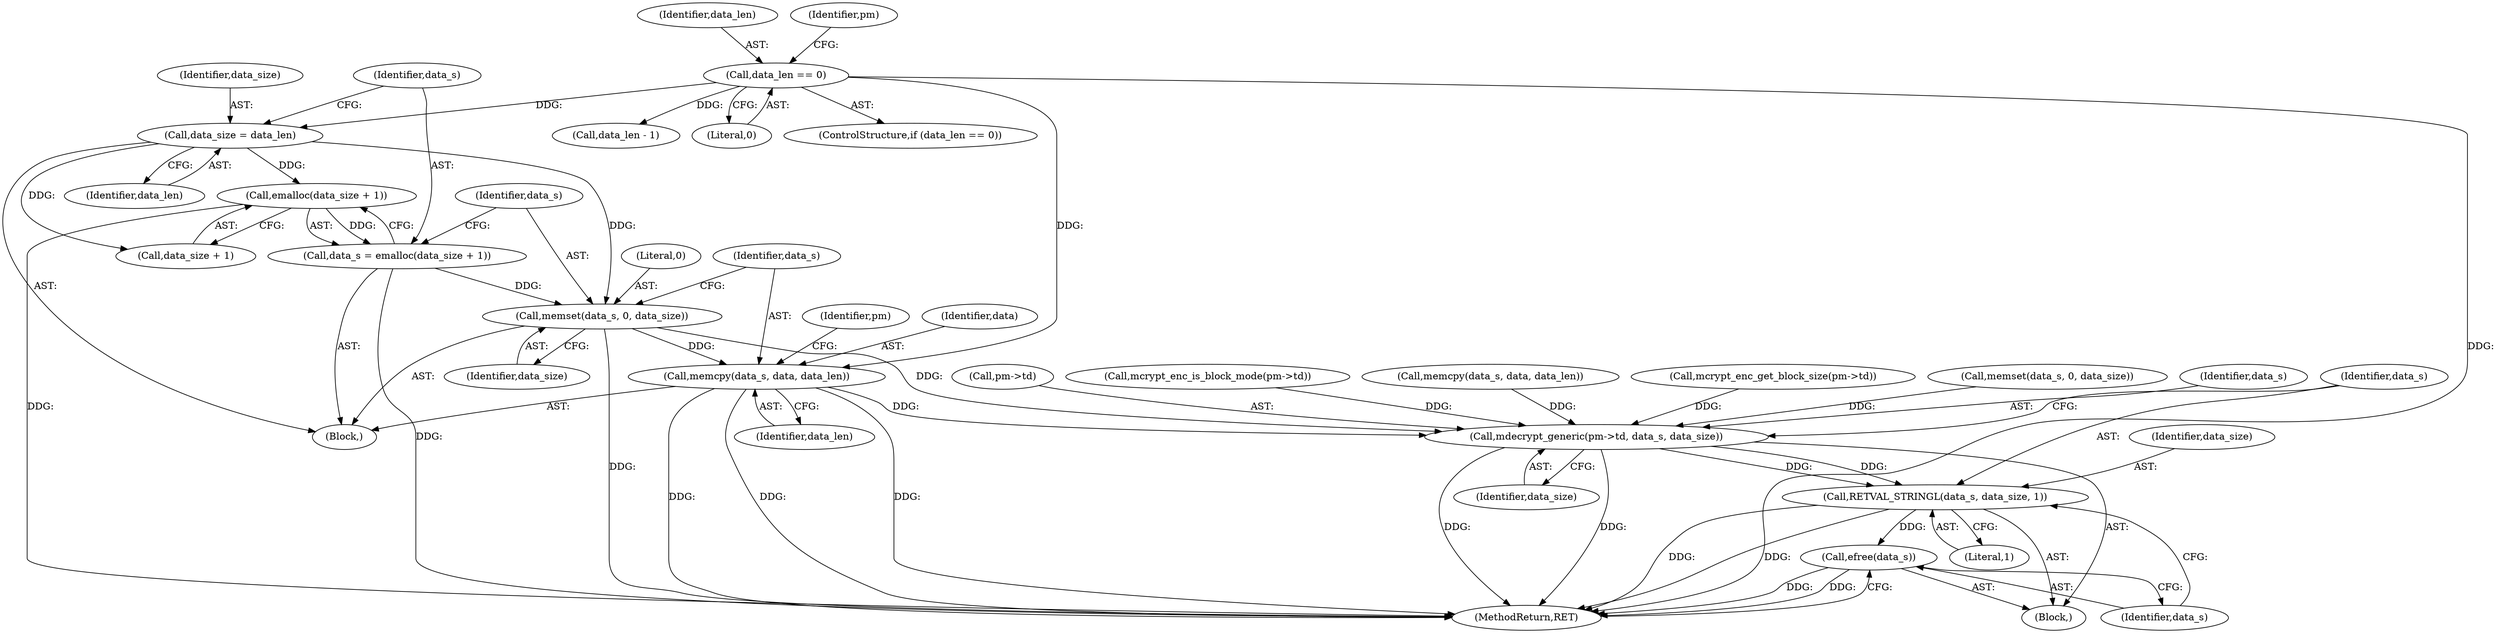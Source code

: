 digraph "0_php-src_6c5211a0cef0cc2854eaa387e0eb036e012904d0?w=1_2@API" {
"1000172" [label="(Call,emalloc(data_size + 1))"];
"1000167" [label="(Call,data_size = data_len)"];
"1000116" [label="(Call,data_len == 0)"];
"1000170" [label="(Call,data_s = emalloc(data_size + 1))"];
"1000176" [label="(Call,memset(data_s, 0, data_size))"];
"1000180" [label="(Call,memcpy(data_s, data, data_len))"];
"1000184" [label="(Call,mdecrypt_generic(pm->td, data_s, data_size))"];
"1000190" [label="(Call,RETVAL_STRINGL(data_s, data_size, 1))"];
"1000194" [label="(Call,efree(data_s))"];
"1000168" [label="(Identifier,data_size)"];
"1000189" [label="(Identifier,data_size)"];
"1000195" [label="(Identifier,data_s)"];
"1000190" [label="(Call,RETVAL_STRINGL(data_s, data_size, 1))"];
"1000185" [label="(Call,pm->td)"];
"1000193" [label="(Literal,1)"];
"1000176" [label="(Call,memset(data_s, 0, data_size))"];
"1000117" [label="(Identifier,data_len)"];
"1000182" [label="(Identifier,data)"];
"1000196" [label="(MethodReturn,RET)"];
"1000169" [label="(Identifier,data_len)"];
"1000122" [label="(Call,mcrypt_enc_is_block_mode(pm->td))"];
"1000179" [label="(Identifier,data_size)"];
"1000139" [label="(Call,data_len - 1)"];
"1000170" [label="(Call,data_s = emalloc(data_size + 1))"];
"1000166" [label="(Block,)"];
"1000171" [label="(Identifier,data_s)"];
"1000192" [label="(Identifier,data_size)"];
"1000178" [label="(Literal,0)"];
"1000180" [label="(Call,memcpy(data_s, data, data_len))"];
"1000181" [label="(Identifier,data_s)"];
"1000161" [label="(Call,memcpy(data_s, data, data_len))"];
"1000186" [label="(Identifier,pm)"];
"1000177" [label="(Identifier,data_s)"];
"1000116" [label="(Call,data_len == 0)"];
"1000173" [label="(Call,data_size + 1)"];
"1000118" [label="(Literal,0)"];
"1000115" [label="(ControlStructure,if (data_len == 0))"];
"1000105" [label="(Block,)"];
"1000194" [label="(Call,efree(data_s))"];
"1000184" [label="(Call,mdecrypt_generic(pm->td, data_s, data_size))"];
"1000191" [label="(Identifier,data_s)"];
"1000130" [label="(Call,mcrypt_enc_get_block_size(pm->td))"];
"1000124" [label="(Identifier,pm)"];
"1000167" [label="(Call,data_size = data_len)"];
"1000183" [label="(Identifier,data_len)"];
"1000157" [label="(Call,memset(data_s, 0, data_size))"];
"1000188" [label="(Identifier,data_s)"];
"1000172" [label="(Call,emalloc(data_size + 1))"];
"1000172" -> "1000170"  [label="AST: "];
"1000172" -> "1000173"  [label="CFG: "];
"1000173" -> "1000172"  [label="AST: "];
"1000170" -> "1000172"  [label="CFG: "];
"1000172" -> "1000196"  [label="DDG: "];
"1000172" -> "1000170"  [label="DDG: "];
"1000167" -> "1000172"  [label="DDG: "];
"1000167" -> "1000166"  [label="AST: "];
"1000167" -> "1000169"  [label="CFG: "];
"1000168" -> "1000167"  [label="AST: "];
"1000169" -> "1000167"  [label="AST: "];
"1000171" -> "1000167"  [label="CFG: "];
"1000116" -> "1000167"  [label="DDG: "];
"1000167" -> "1000173"  [label="DDG: "];
"1000167" -> "1000176"  [label="DDG: "];
"1000116" -> "1000115"  [label="AST: "];
"1000116" -> "1000118"  [label="CFG: "];
"1000117" -> "1000116"  [label="AST: "];
"1000118" -> "1000116"  [label="AST: "];
"1000124" -> "1000116"  [label="CFG: "];
"1000116" -> "1000196"  [label="DDG: "];
"1000116" -> "1000139"  [label="DDG: "];
"1000116" -> "1000180"  [label="DDG: "];
"1000170" -> "1000166"  [label="AST: "];
"1000171" -> "1000170"  [label="AST: "];
"1000177" -> "1000170"  [label="CFG: "];
"1000170" -> "1000196"  [label="DDG: "];
"1000170" -> "1000176"  [label="DDG: "];
"1000176" -> "1000166"  [label="AST: "];
"1000176" -> "1000179"  [label="CFG: "];
"1000177" -> "1000176"  [label="AST: "];
"1000178" -> "1000176"  [label="AST: "];
"1000179" -> "1000176"  [label="AST: "];
"1000181" -> "1000176"  [label="CFG: "];
"1000176" -> "1000196"  [label="DDG: "];
"1000176" -> "1000180"  [label="DDG: "];
"1000176" -> "1000184"  [label="DDG: "];
"1000180" -> "1000166"  [label="AST: "];
"1000180" -> "1000183"  [label="CFG: "];
"1000181" -> "1000180"  [label="AST: "];
"1000182" -> "1000180"  [label="AST: "];
"1000183" -> "1000180"  [label="AST: "];
"1000186" -> "1000180"  [label="CFG: "];
"1000180" -> "1000196"  [label="DDG: "];
"1000180" -> "1000196"  [label="DDG: "];
"1000180" -> "1000196"  [label="DDG: "];
"1000180" -> "1000184"  [label="DDG: "];
"1000184" -> "1000105"  [label="AST: "];
"1000184" -> "1000189"  [label="CFG: "];
"1000185" -> "1000184"  [label="AST: "];
"1000188" -> "1000184"  [label="AST: "];
"1000189" -> "1000184"  [label="AST: "];
"1000191" -> "1000184"  [label="CFG: "];
"1000184" -> "1000196"  [label="DDG: "];
"1000184" -> "1000196"  [label="DDG: "];
"1000122" -> "1000184"  [label="DDG: "];
"1000130" -> "1000184"  [label="DDG: "];
"1000161" -> "1000184"  [label="DDG: "];
"1000157" -> "1000184"  [label="DDG: "];
"1000184" -> "1000190"  [label="DDG: "];
"1000184" -> "1000190"  [label="DDG: "];
"1000190" -> "1000105"  [label="AST: "];
"1000190" -> "1000193"  [label="CFG: "];
"1000191" -> "1000190"  [label="AST: "];
"1000192" -> "1000190"  [label="AST: "];
"1000193" -> "1000190"  [label="AST: "];
"1000195" -> "1000190"  [label="CFG: "];
"1000190" -> "1000196"  [label="DDG: "];
"1000190" -> "1000196"  [label="DDG: "];
"1000190" -> "1000194"  [label="DDG: "];
"1000194" -> "1000105"  [label="AST: "];
"1000194" -> "1000195"  [label="CFG: "];
"1000195" -> "1000194"  [label="AST: "];
"1000196" -> "1000194"  [label="CFG: "];
"1000194" -> "1000196"  [label="DDG: "];
"1000194" -> "1000196"  [label="DDG: "];
}
